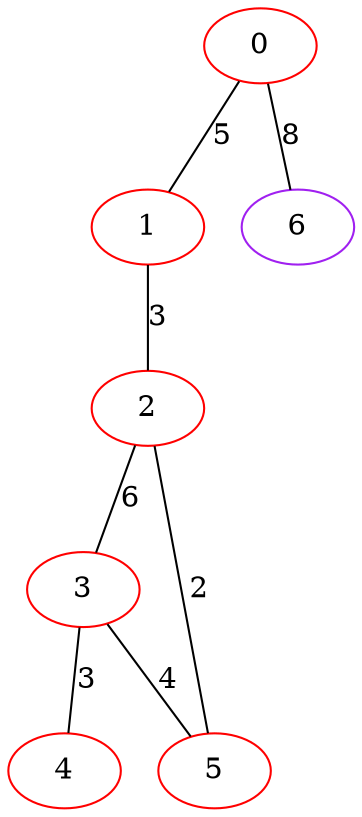 graph "" {
0 [color=red, weight=1];
1 [color=red, weight=1];
2 [color=red, weight=1];
3 [color=red, weight=1];
4 [color=red, weight=1];
5 [color=red, weight=1];
6 [color=purple, weight=4];
0 -- 1  [key=0, label=5];
0 -- 6  [key=0, label=8];
1 -- 2  [key=0, label=3];
2 -- 3  [key=0, label=6];
2 -- 5  [key=0, label=2];
3 -- 4  [key=0, label=3];
3 -- 5  [key=0, label=4];
}
